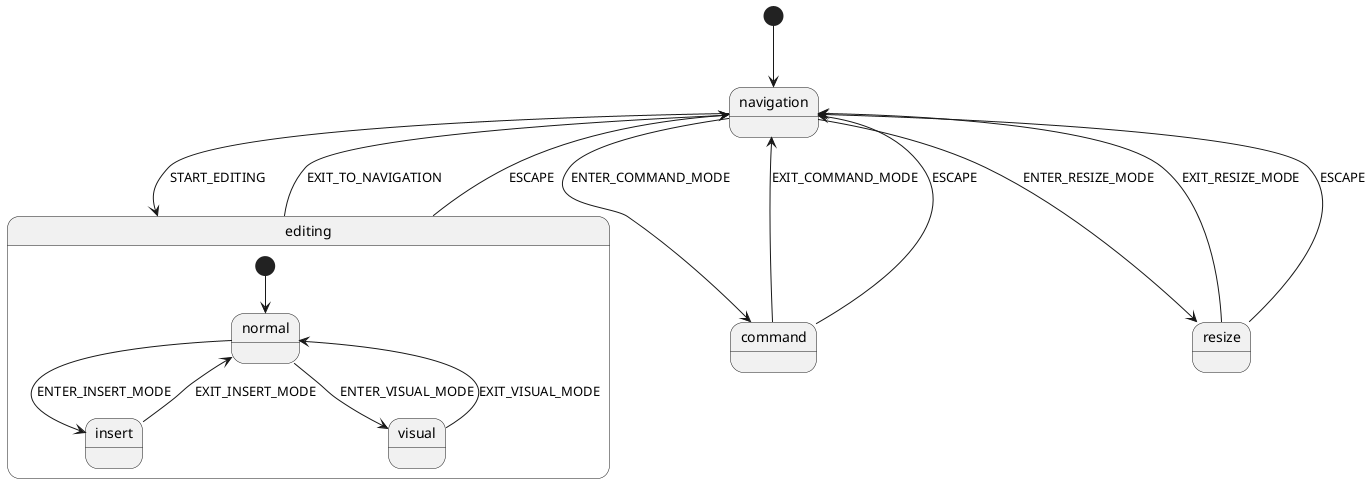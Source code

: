 @startuml
[*] --> navigation
navigation --> editing : START_EDITING
navigation --> command : ENTER_COMMAND_MODE
navigation --> resize : ENTER_RESIZE_MODE
state editing {
  [*] --> normal
  normal --> insert : ENTER_INSERT_MODE
  normal --> visual : ENTER_VISUAL_MODE
  insert --> normal : EXIT_INSERT_MODE
  visual --> normal : EXIT_VISUAL_MODE
}
editing --> navigation : EXIT_TO_NAVIGATION
editing --> navigation : ESCAPE
command --> navigation : EXIT_COMMAND_MODE
command --> navigation : ESCAPE
resize --> navigation : EXIT_RESIZE_MODE
resize --> navigation : ESCAPE
@enduml